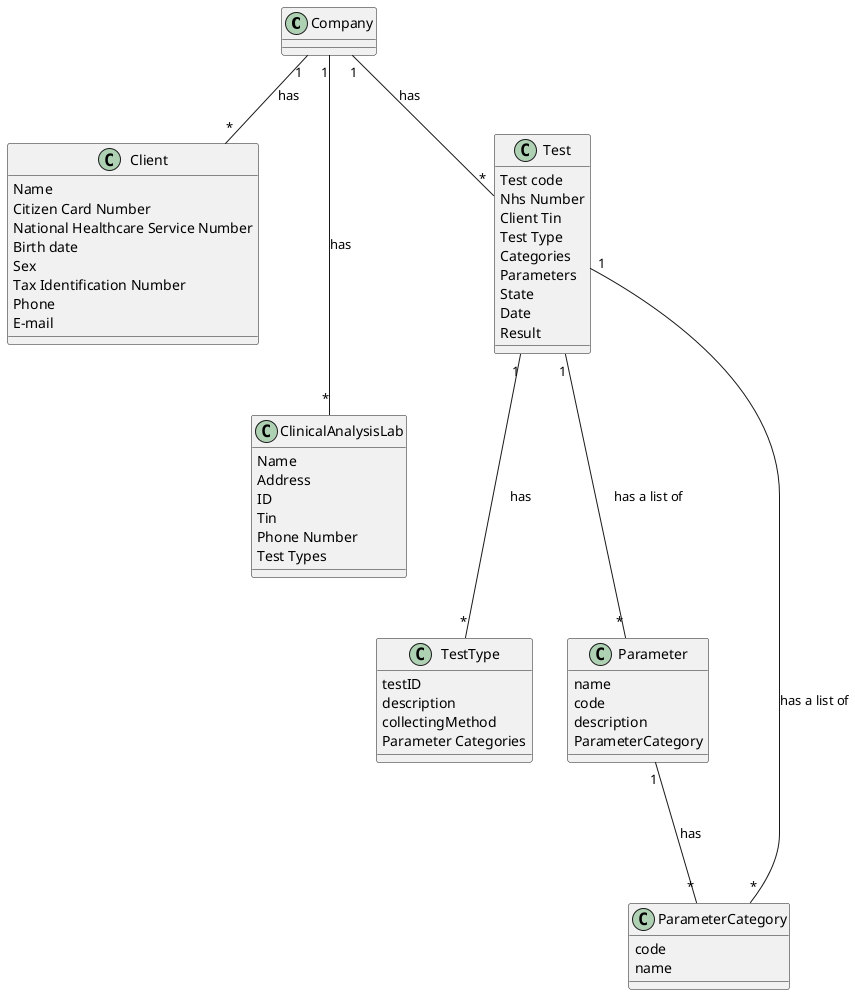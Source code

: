 @startuml

class Company{
}

class Client{
Name
Citizen Card Number
National Healthcare Service Number
Birth date
Sex
Tax Identification Number
Phone
E-mail
}

class ClinicalAnalysisLab{
Name
Address
ID
Tin
Phone Number
Test Types
}

class Test{
Test code
Nhs Number
Client Tin
Test Type
Categories
Parameters
State
Date
Result
}
class TestType{
testID
description
collectingMethod
Parameter Categories
}
class Parameter{
name
code
description
ParameterCategory
}

class ParameterCategory{
code
name
}




Company "1" -- "*" Test : has
Company "1"--"*" Client : has
Company "1"---"*" ClinicalAnalysisLab : has
Test "1"---"*" TestType: has
Test "1"---"*" Parameter: has a list of
Test "1"---"*" ParameterCategory: has a list of
Parameter "1"---"*" ParameterCategory: has



@enduml